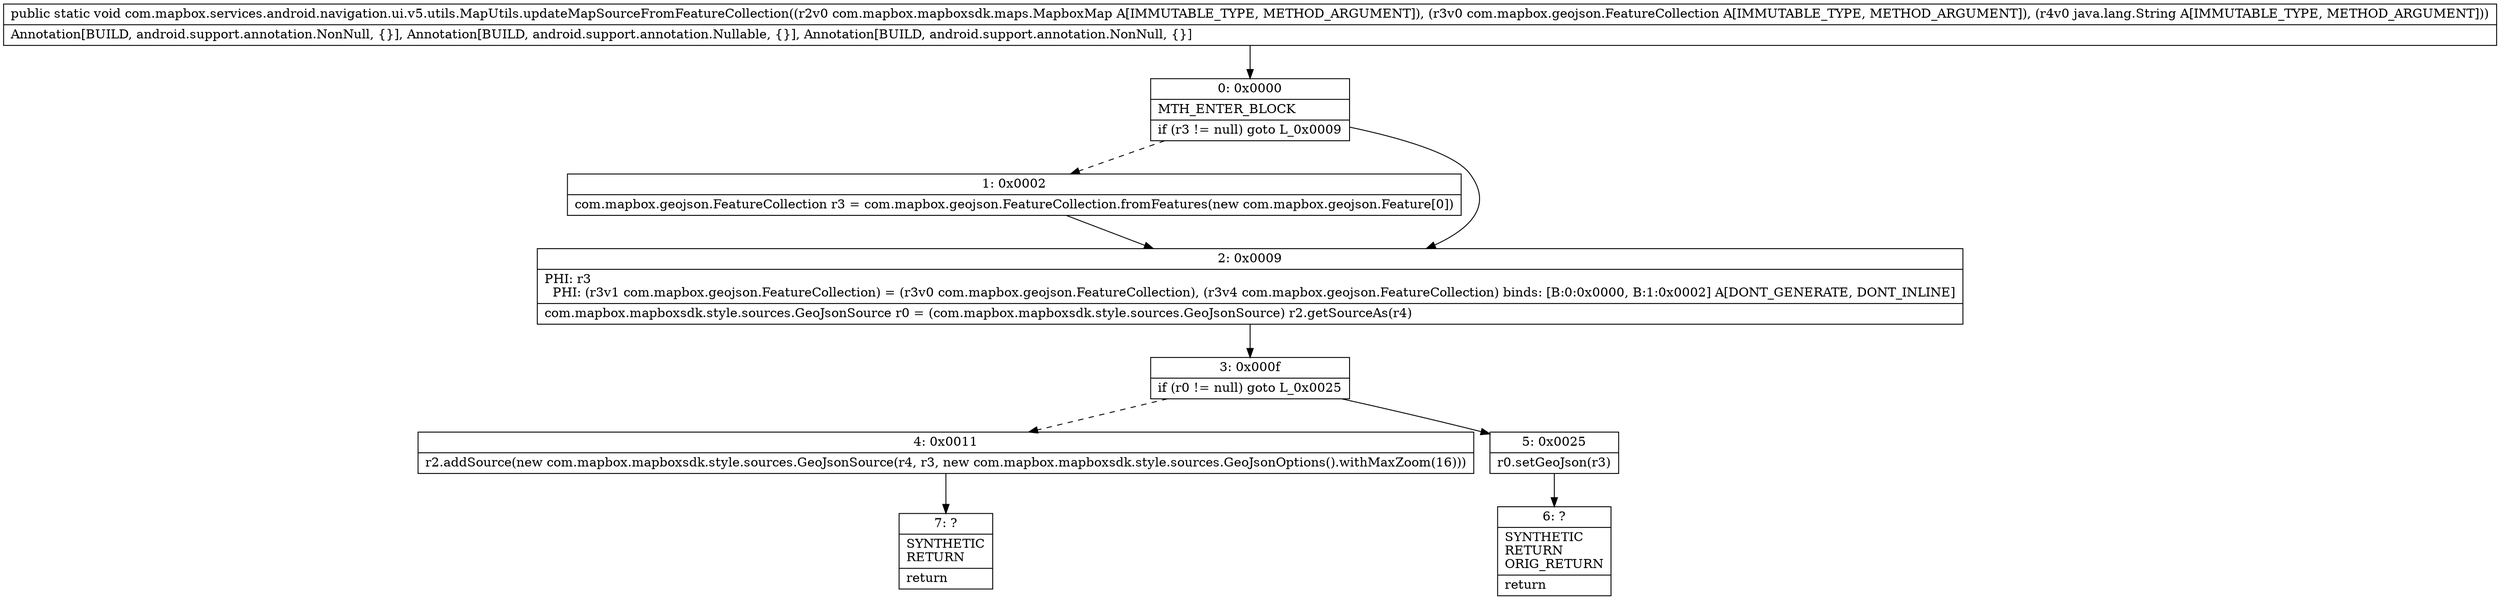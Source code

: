 digraph "CFG forcom.mapbox.services.android.navigation.ui.v5.utils.MapUtils.updateMapSourceFromFeatureCollection(Lcom\/mapbox\/mapboxsdk\/maps\/MapboxMap;Lcom\/mapbox\/geojson\/FeatureCollection;Ljava\/lang\/String;)V" {
Node_0 [shape=record,label="{0\:\ 0x0000|MTH_ENTER_BLOCK\l|if (r3 != null) goto L_0x0009\l}"];
Node_1 [shape=record,label="{1\:\ 0x0002|com.mapbox.geojson.FeatureCollection r3 = com.mapbox.geojson.FeatureCollection.fromFeatures(new com.mapbox.geojson.Feature[0])\l}"];
Node_2 [shape=record,label="{2\:\ 0x0009|PHI: r3 \l  PHI: (r3v1 com.mapbox.geojson.FeatureCollection) = (r3v0 com.mapbox.geojson.FeatureCollection), (r3v4 com.mapbox.geojson.FeatureCollection) binds: [B:0:0x0000, B:1:0x0002] A[DONT_GENERATE, DONT_INLINE]\l|com.mapbox.mapboxsdk.style.sources.GeoJsonSource r0 = (com.mapbox.mapboxsdk.style.sources.GeoJsonSource) r2.getSourceAs(r4)\l}"];
Node_3 [shape=record,label="{3\:\ 0x000f|if (r0 != null) goto L_0x0025\l}"];
Node_4 [shape=record,label="{4\:\ 0x0011|r2.addSource(new com.mapbox.mapboxsdk.style.sources.GeoJsonSource(r4, r3, new com.mapbox.mapboxsdk.style.sources.GeoJsonOptions().withMaxZoom(16)))\l}"];
Node_5 [shape=record,label="{5\:\ 0x0025|r0.setGeoJson(r3)\l}"];
Node_6 [shape=record,label="{6\:\ ?|SYNTHETIC\lRETURN\lORIG_RETURN\l|return\l}"];
Node_7 [shape=record,label="{7\:\ ?|SYNTHETIC\lRETURN\l|return\l}"];
MethodNode[shape=record,label="{public static void com.mapbox.services.android.navigation.ui.v5.utils.MapUtils.updateMapSourceFromFeatureCollection((r2v0 com.mapbox.mapboxsdk.maps.MapboxMap A[IMMUTABLE_TYPE, METHOD_ARGUMENT]), (r3v0 com.mapbox.geojson.FeatureCollection A[IMMUTABLE_TYPE, METHOD_ARGUMENT]), (r4v0 java.lang.String A[IMMUTABLE_TYPE, METHOD_ARGUMENT]))  | Annotation[BUILD, android.support.annotation.NonNull, \{\}], Annotation[BUILD, android.support.annotation.Nullable, \{\}], Annotation[BUILD, android.support.annotation.NonNull, \{\}]\l}"];
MethodNode -> Node_0;
Node_0 -> Node_1[style=dashed];
Node_0 -> Node_2;
Node_1 -> Node_2;
Node_2 -> Node_3;
Node_3 -> Node_4[style=dashed];
Node_3 -> Node_5;
Node_4 -> Node_7;
Node_5 -> Node_6;
}

